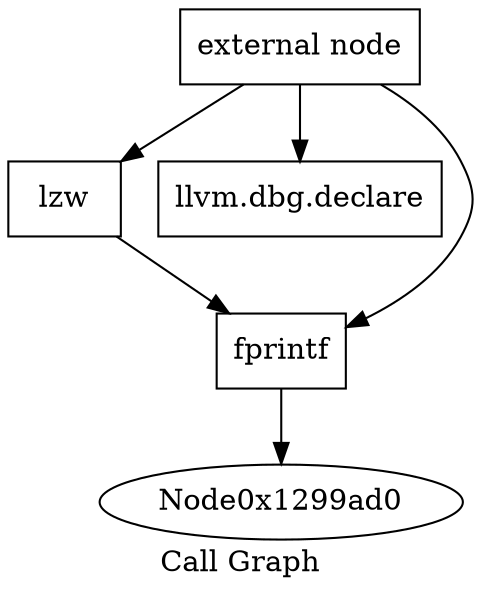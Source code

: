 digraph "Call Graph" {
	label="Call Graph";

	Node0x1299aa0 [shape=record,label="{external node}"];
	Node0x1299aa0 -> Node0x129a5d0;
	Node0x1299aa0 -> Node0x129b710;
	Node0x1299aa0 -> Node0x129a630;
	Node0x129a5d0 [shape=record,label="{lzw}"];
	Node0x129a5d0 -> Node0x129a630;
	Node0x129b710 [shape=record,label="{llvm.dbg.declare}"];
	Node0x129a630 [shape=record,label="{fprintf}"];
	Node0x129a630 -> Node0x1299ad0;
}
